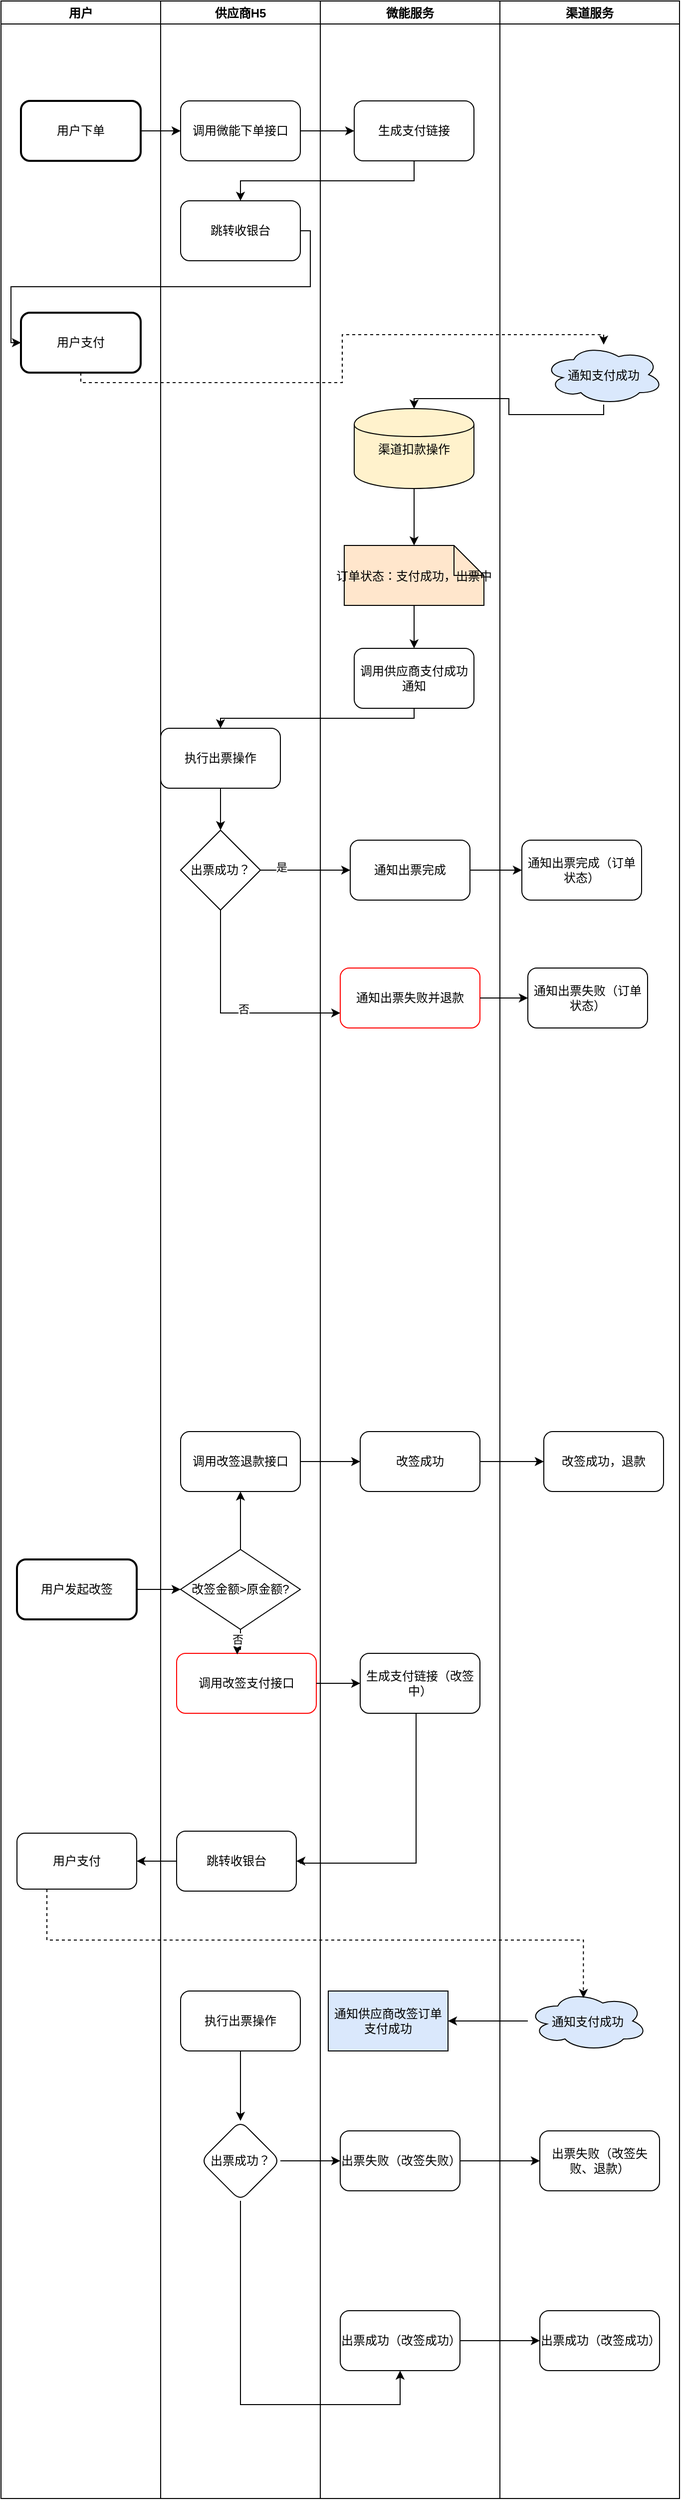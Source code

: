 <mxfile version="26.1.0">
  <diagram name="订单交互流程" id="X3QQzonAfKuEHhE_Va-f">
    <mxGraphModel dx="1038" dy="590" grid="1" gridSize="16" guides="1" tooltips="1" connect="1" arrows="1" fold="1" page="1" pageScale="1" pageWidth="827" pageHeight="1169" math="0" shadow="0">
      <root>
        <mxCell id="0" />
        <mxCell id="1" parent="0" />
        <mxCell id="J_SCniiIOk3CN0rLdy25-130" value="用户" style="swimlane;fontStyle=1;align=center;" vertex="1" parent="1">
          <mxGeometry y="40" width="160" height="2500" as="geometry" />
        </mxCell>
        <mxCell id="J_SCniiIOk3CN0rLdy25-131" value="用户下单" style="rounded=1;whiteSpace=wrap;strokeWidth=2;" vertex="1" parent="J_SCniiIOk3CN0rLdy25-130">
          <mxGeometry x="20" y="100" width="120" height="60" as="geometry" />
        </mxCell>
        <mxCell id="J_SCniiIOk3CN0rLdy25-132" value="用户支付" style="rounded=1;whiteSpace=wrap;strokeWidth=2;" vertex="1" parent="J_SCniiIOk3CN0rLdy25-130">
          <mxGeometry x="20" y="312" width="120" height="60" as="geometry" />
        </mxCell>
        <mxCell id="J_SCniiIOk3CN0rLdy25-133" value="用户发起改签" style="rounded=1;whiteSpace=wrap;strokeWidth=2;" vertex="1" parent="J_SCniiIOk3CN0rLdy25-130">
          <mxGeometry x="16" y="1560" width="120" height="60" as="geometry" />
        </mxCell>
        <mxCell id="J_SCniiIOk3CN0rLdy25-178" value="用户支付" style="rounded=1;whiteSpace=wrap;html=1;" vertex="1" parent="J_SCniiIOk3CN0rLdy25-130">
          <mxGeometry x="16" y="1834" width="120" height="56" as="geometry" />
        </mxCell>
        <mxCell id="J_SCniiIOk3CN0rLdy25-134" value="供应商H5" style="swimlane;fontStyle=1;align=center;" vertex="1" parent="1">
          <mxGeometry x="160" y="40" width="160" height="2500" as="geometry" />
        </mxCell>
        <mxCell id="J_SCniiIOk3CN0rLdy25-136" value="跳转收银台" style="rounded=1;whiteSpace=wrap;" vertex="1" parent="J_SCniiIOk3CN0rLdy25-134">
          <mxGeometry x="20" y="200" width="120" height="60" as="geometry" />
        </mxCell>
        <mxCell id="J_SCniiIOk3CN0rLdy25-142" value="调用改签退款接口" style="rounded=1;whiteSpace=wrap;" vertex="1" parent="J_SCniiIOk3CN0rLdy25-134">
          <mxGeometry x="20" y="1432" width="120" height="60" as="geometry" />
        </mxCell>
        <mxCell id="J_SCniiIOk3CN0rLdy25-143" value="调用改签支付接口" style="rounded=1;whiteSpace=wrap;strokeColor=#FF0000;" vertex="1" parent="J_SCniiIOk3CN0rLdy25-134">
          <mxGeometry x="16" y="1654" width="140" height="60" as="geometry" />
        </mxCell>
        <mxCell id="J_SCniiIOk3CN0rLdy25-135" value="调用微能下单接口" style="rounded=1;whiteSpace=wrap;" vertex="1" parent="J_SCniiIOk3CN0rLdy25-134">
          <mxGeometry x="20" y="100" width="120" height="60" as="geometry" />
        </mxCell>
        <mxCell id="J_SCniiIOk3CN0rLdy25-167" style="edgeStyle=orthogonalEdgeStyle;rounded=0;orthogonalLoop=1;jettySize=auto;html=1;entryX=0.5;entryY=1;entryDx=0;entryDy=0;" edge="1" parent="J_SCniiIOk3CN0rLdy25-134" source="J_SCniiIOk3CN0rLdy25-141" target="J_SCniiIOk3CN0rLdy25-142">
          <mxGeometry relative="1" as="geometry" />
        </mxCell>
        <mxCell id="J_SCniiIOk3CN0rLdy25-141" value="改签金额&gt;原金额?" style="rhombus;whiteSpace=wrap;" vertex="1" parent="J_SCniiIOk3CN0rLdy25-134">
          <mxGeometry x="20" y="1550" width="120" height="80" as="geometry" />
        </mxCell>
        <mxCell id="J_SCniiIOk3CN0rLdy25-165" style="edgeStyle=orthogonalEdgeStyle;rounded=0;orthogonalLoop=1;jettySize=auto;html=1;entryX=0.434;entryY=0.019;entryDx=0;entryDy=0;entryPerimeter=0;" edge="1" parent="J_SCniiIOk3CN0rLdy25-134" source="J_SCniiIOk3CN0rLdy25-141" target="J_SCniiIOk3CN0rLdy25-143">
          <mxGeometry relative="1" as="geometry" />
        </mxCell>
        <mxCell id="J_SCniiIOk3CN0rLdy25-166" value="否" style="edgeLabel;html=1;align=center;verticalAlign=middle;resizable=0;points=[];" vertex="1" connectable="0" parent="J_SCniiIOk3CN0rLdy25-165">
          <mxGeometry x="-0.331" y="-3" relative="1" as="geometry">
            <mxPoint as="offset" />
          </mxGeometry>
        </mxCell>
        <mxCell id="J_SCniiIOk3CN0rLdy25-173" value="跳转收银台" style="rounded=1;whiteSpace=wrap;html=1;" vertex="1" parent="J_SCniiIOk3CN0rLdy25-134">
          <mxGeometry x="16" y="1832" width="120" height="60" as="geometry" />
        </mxCell>
        <mxCell id="J_SCniiIOk3CN0rLdy25-137" value="执行出票操作" style="rounded=1;whiteSpace=wrap;" vertex="1" parent="J_SCniiIOk3CN0rLdy25-134">
          <mxGeometry y="728" width="120" height="60" as="geometry" />
        </mxCell>
        <mxCell id="J_SCniiIOk3CN0rLdy25-138" value="出票成功？" style="rhombus;whiteSpace=wrap;" vertex="1" parent="J_SCniiIOk3CN0rLdy25-134">
          <mxGeometry x="20" y="830" width="80" height="80" as="geometry" />
        </mxCell>
        <mxCell id="J_SCniiIOk3CN0rLdy25-160" style="edgeStyle=orthogonalEdgeStyle;rounded=0;exitX=0.5;exitY=1;entryX=0.5;entryY=0;" edge="1" parent="J_SCniiIOk3CN0rLdy25-134" source="J_SCniiIOk3CN0rLdy25-137" target="J_SCniiIOk3CN0rLdy25-138">
          <mxGeometry relative="1" as="geometry" />
        </mxCell>
        <mxCell id="J_SCniiIOk3CN0rLdy25-207" value="" style="edgeStyle=orthogonalEdgeStyle;rounded=0;orthogonalLoop=1;jettySize=auto;html=1;" edge="1" parent="J_SCniiIOk3CN0rLdy25-134" source="J_SCniiIOk3CN0rLdy25-205" target="J_SCniiIOk3CN0rLdy25-206">
          <mxGeometry relative="1" as="geometry" />
        </mxCell>
        <mxCell id="J_SCniiIOk3CN0rLdy25-205" value="执行出票操作" style="rounded=1;whiteSpace=wrap;html=1;" vertex="1" parent="J_SCniiIOk3CN0rLdy25-134">
          <mxGeometry x="20" y="1992" width="120" height="60" as="geometry" />
        </mxCell>
        <mxCell id="J_SCniiIOk3CN0rLdy25-206" value="出票成功？" style="rhombus;whiteSpace=wrap;html=1;rounded=1;" vertex="1" parent="J_SCniiIOk3CN0rLdy25-134">
          <mxGeometry x="40" y="2122" width="80" height="80" as="geometry" />
        </mxCell>
        <mxCell id="J_SCniiIOk3CN0rLdy25-144" value="微能服务" style="swimlane;fontStyle=1;align=center;" vertex="1" parent="1">
          <mxGeometry x="320" y="40" width="180" height="2500" as="geometry" />
        </mxCell>
        <mxCell id="J_SCniiIOk3CN0rLdy25-145" value="生成支付链接" style="rounded=1;whiteSpace=wrap;" vertex="1" parent="J_SCniiIOk3CN0rLdy25-144">
          <mxGeometry x="34" y="100" width="120" height="60" as="geometry" />
        </mxCell>
        <mxCell id="J_SCniiIOk3CN0rLdy25-146" value="渠道扣款操作" style="shape=cylinder;fillColor=#FFF2CC;" vertex="1" parent="J_SCniiIOk3CN0rLdy25-144">
          <mxGeometry x="34" y="408" width="120" height="80" as="geometry" />
        </mxCell>
        <mxCell id="J_SCniiIOk3CN0rLdy25-147" value="订单状态：支付成功，出票中" style="shape=note;fillColor=#FFE6CC;" vertex="1" parent="J_SCniiIOk3CN0rLdy25-144">
          <mxGeometry x="24" y="545" width="140" height="60" as="geometry" />
        </mxCell>
        <mxCell id="J_SCniiIOk3CN0rLdy25-148" value="调用供应商支付成功通知" style="rounded=1;whiteSpace=wrap;" vertex="1" parent="J_SCniiIOk3CN0rLdy25-144">
          <mxGeometry x="34" y="648" width="120" height="60" as="geometry" />
        </mxCell>
        <mxCell id="J_SCniiIOk3CN0rLdy25-140" value="通知出票失败并退款" style="rounded=1;whiteSpace=wrap;strokeColor=#FF0000;" vertex="1" parent="J_SCniiIOk3CN0rLdy25-144">
          <mxGeometry x="20" y="968" width="140" height="60" as="geometry" />
        </mxCell>
        <mxCell id="J_SCniiIOk3CN0rLdy25-139" value="通知出票完成" style="rounded=1;whiteSpace=wrap;" vertex="1" parent="J_SCniiIOk3CN0rLdy25-144">
          <mxGeometry x="30" y="840" width="120" height="60" as="geometry" />
        </mxCell>
        <mxCell id="J_SCniiIOk3CN0rLdy25-171" value="生成支付链接（改签中）" style="rounded=1;whiteSpace=wrap;html=1;" vertex="1" parent="J_SCniiIOk3CN0rLdy25-144">
          <mxGeometry x="40" y="1654" width="120" height="60" as="geometry" />
        </mxCell>
        <mxCell id="J_SCniiIOk3CN0rLdy25-203" value="通知供应商改签订单支付成功" style="whiteSpace=wrap;html=1;fillColor=#DAE8FC;" vertex="1" parent="J_SCniiIOk3CN0rLdy25-144">
          <mxGeometry x="8" y="1992" width="120" height="60" as="geometry" />
        </mxCell>
        <mxCell id="J_SCniiIOk3CN0rLdy25-208" value="出票失败（改签失败）" style="whiteSpace=wrap;html=1;rounded=1;" vertex="1" parent="J_SCniiIOk3CN0rLdy25-144">
          <mxGeometry x="20" y="2132" width="120" height="60" as="geometry" />
        </mxCell>
        <mxCell id="J_SCniiIOk3CN0rLdy25-212" value="出票成功（改签成功）" style="whiteSpace=wrap;html=1;rounded=1;" vertex="1" parent="J_SCniiIOk3CN0rLdy25-144">
          <mxGeometry x="20" y="2312" width="120" height="60" as="geometry" />
        </mxCell>
        <mxCell id="J_SCniiIOk3CN0rLdy25-216" value="改签成功" style="whiteSpace=wrap;html=1;rounded=1;" vertex="1" parent="J_SCniiIOk3CN0rLdy25-144">
          <mxGeometry x="40" y="1432" width="120" height="60" as="geometry" />
        </mxCell>
        <mxCell id="J_SCniiIOk3CN0rLdy25-149" value="渠道服务" style="swimlane;fontStyle=1;align=center;" vertex="1" parent="1">
          <mxGeometry x="500" y="40" width="180" height="2500" as="geometry" />
        </mxCell>
        <mxCell id="J_SCniiIOk3CN0rLdy25-150" value="通知支付成功" style="shape=cloud;fillColor=#DAE8FC;" vertex="1" parent="J_SCniiIOk3CN0rLdy25-149">
          <mxGeometry x="44" y="344" width="120" height="60" as="geometry" />
        </mxCell>
        <mxCell id="J_SCniiIOk3CN0rLdy25-185" value="通知出票完成（订单状态）" style="rounded=1;whiteSpace=wrap;html=1;" vertex="1" parent="J_SCniiIOk3CN0rLdy25-149">
          <mxGeometry x="22" y="840" width="120" height="60" as="geometry" />
        </mxCell>
        <mxCell id="J_SCniiIOk3CN0rLdy25-187" value="通知出票失败（订单状态）" style="rounded=1;whiteSpace=wrap;html=1;" vertex="1" parent="J_SCniiIOk3CN0rLdy25-149">
          <mxGeometry x="28" y="968" width="120" height="60" as="geometry" />
        </mxCell>
        <mxCell id="J_SCniiIOk3CN0rLdy25-190" value="通知支付成功" style="shape=cloud;fillColor=#DAE8FC;" vertex="1" parent="J_SCniiIOk3CN0rLdy25-149">
          <mxGeometry x="28" y="1992" width="120" height="60" as="geometry" />
        </mxCell>
        <mxCell id="J_SCniiIOk3CN0rLdy25-210" value="出票失败（改签失败、退款）" style="whiteSpace=wrap;html=1;rounded=1;" vertex="1" parent="J_SCniiIOk3CN0rLdy25-149">
          <mxGeometry x="40" y="2132" width="120" height="60" as="geometry" />
        </mxCell>
        <mxCell id="J_SCniiIOk3CN0rLdy25-214" value="出票成功（改签成功）" style="whiteSpace=wrap;html=1;rounded=1;" vertex="1" parent="J_SCniiIOk3CN0rLdy25-149">
          <mxGeometry x="40" y="2312" width="120" height="60" as="geometry" />
        </mxCell>
        <mxCell id="J_SCniiIOk3CN0rLdy25-218" value="改签成功，退款" style="whiteSpace=wrap;html=1;rounded=1;" vertex="1" parent="J_SCniiIOk3CN0rLdy25-149">
          <mxGeometry x="44" y="1432" width="120" height="60" as="geometry" />
        </mxCell>
        <mxCell id="J_SCniiIOk3CN0rLdy25-151" style="edgeStyle=orthogonalEdgeStyle;rounded=0;exitX=1;exitY=0.5;entryX=0;entryY=0.5;" edge="1" parent="1" source="J_SCniiIOk3CN0rLdy25-131" target="J_SCniiIOk3CN0rLdy25-135">
          <mxGeometry relative="1" as="geometry" />
        </mxCell>
        <mxCell id="J_SCniiIOk3CN0rLdy25-153" style="edgeStyle=orthogonalEdgeStyle;rounded=0;exitX=0.5;exitY=1;entryX=0.5;entryY=0;" edge="1" parent="1" source="J_SCniiIOk3CN0rLdy25-145" target="J_SCniiIOk3CN0rLdy25-136">
          <mxGeometry relative="1" as="geometry" />
        </mxCell>
        <mxCell id="J_SCniiIOk3CN0rLdy25-154" style="edgeStyle=orthogonalEdgeStyle;rounded=0;exitX=1;exitY=0.5;entryX=0;entryY=0.5;" edge="1" parent="1" source="J_SCniiIOk3CN0rLdy25-136" target="J_SCniiIOk3CN0rLdy25-132">
          <mxGeometry relative="1" as="geometry" />
        </mxCell>
        <mxCell id="J_SCniiIOk3CN0rLdy25-155" style="edgeStyle=orthogonalEdgeStyle;rounded=0;exitX=0.5;exitY=1;entryX=0.5;entryY=0;dashed=1;" edge="1" parent="1" source="J_SCniiIOk3CN0rLdy25-132" target="J_SCniiIOk3CN0rLdy25-150">
          <mxGeometry relative="1" as="geometry" />
        </mxCell>
        <mxCell id="J_SCniiIOk3CN0rLdy25-157" style="edgeStyle=orthogonalEdgeStyle;rounded=0;exitX=0.5;exitY=1;entryX=0.5;entryY=0;" edge="1" parent="1" source="J_SCniiIOk3CN0rLdy25-146" target="J_SCniiIOk3CN0rLdy25-147">
          <mxGeometry relative="1" as="geometry" />
        </mxCell>
        <mxCell id="J_SCniiIOk3CN0rLdy25-158" style="edgeStyle=orthogonalEdgeStyle;rounded=0;exitX=0.5;exitY=1;entryX=0.5;entryY=0;" edge="1" parent="1" source="J_SCniiIOk3CN0rLdy25-147" target="J_SCniiIOk3CN0rLdy25-148">
          <mxGeometry relative="1" as="geometry" />
        </mxCell>
        <mxCell id="J_SCniiIOk3CN0rLdy25-159" style="edgeStyle=orthogonalEdgeStyle;rounded=0;exitX=0.5;exitY=1;entryX=0.5;entryY=0;" edge="1" parent="1" source="J_SCniiIOk3CN0rLdy25-148" target="J_SCniiIOk3CN0rLdy25-137">
          <mxGeometry relative="1" as="geometry" />
        </mxCell>
        <mxCell id="J_SCniiIOk3CN0rLdy25-152" style="edgeStyle=orthogonalEdgeStyle;rounded=0;exitX=1;exitY=0.5;entryX=0;entryY=0.5;" edge="1" parent="1" source="J_SCniiIOk3CN0rLdy25-135" target="J_SCniiIOk3CN0rLdy25-145">
          <mxGeometry relative="1" as="geometry" />
        </mxCell>
        <mxCell id="J_SCniiIOk3CN0rLdy25-156" style="edgeStyle=orthogonalEdgeStyle;rounded=0;exitX=0.5;exitY=1;entryX=0.5;entryY=0;" edge="1" parent="1" source="J_SCniiIOk3CN0rLdy25-150" target="J_SCniiIOk3CN0rLdy25-146">
          <mxGeometry relative="1" as="geometry" />
        </mxCell>
        <mxCell id="J_SCniiIOk3CN0rLdy25-164" style="edgeStyle=orthogonalEdgeStyle;rounded=0;orthogonalLoop=1;jettySize=auto;html=1;entryX=0;entryY=0.5;entryDx=0;entryDy=0;" edge="1" parent="1" source="J_SCniiIOk3CN0rLdy25-133" target="J_SCniiIOk3CN0rLdy25-141">
          <mxGeometry relative="1" as="geometry" />
        </mxCell>
        <mxCell id="J_SCniiIOk3CN0rLdy25-172" style="edgeStyle=orthogonalEdgeStyle;rounded=0;orthogonalLoop=1;jettySize=auto;html=1;entryX=0;entryY=0.5;entryDx=0;entryDy=0;" edge="1" parent="1" source="J_SCniiIOk3CN0rLdy25-143" target="J_SCniiIOk3CN0rLdy25-171">
          <mxGeometry relative="1" as="geometry" />
        </mxCell>
        <mxCell id="J_SCniiIOk3CN0rLdy25-175" style="edgeStyle=orthogonalEdgeStyle;rounded=0;orthogonalLoop=1;jettySize=auto;html=1;entryX=1;entryY=0.5;entryDx=0;entryDy=0;" edge="1" parent="1" source="J_SCniiIOk3CN0rLdy25-171" target="J_SCniiIOk3CN0rLdy25-173">
          <mxGeometry relative="1" as="geometry">
            <Array as="points">
              <mxPoint x="416" y="1904" />
              <mxPoint x="300" y="1904" />
              <mxPoint x="300" y="1902" />
            </Array>
          </mxGeometry>
        </mxCell>
        <mxCell id="J_SCniiIOk3CN0rLdy25-180" style="edgeStyle=orthogonalEdgeStyle;rounded=0;orthogonalLoop=1;jettySize=auto;html=1;entryX=0;entryY=0.5;entryDx=0;entryDy=0;" edge="1" parent="1" source="J_SCniiIOk3CN0rLdy25-138" target="J_SCniiIOk3CN0rLdy25-139">
          <mxGeometry relative="1" as="geometry" />
        </mxCell>
        <mxCell id="J_SCniiIOk3CN0rLdy25-182" value="是" style="edgeLabel;html=1;align=center;verticalAlign=middle;resizable=0;points=[];" vertex="1" connectable="0" parent="J_SCniiIOk3CN0rLdy25-180">
          <mxGeometry x="-0.533" y="3" relative="1" as="geometry">
            <mxPoint as="offset" />
          </mxGeometry>
        </mxCell>
        <mxCell id="J_SCniiIOk3CN0rLdy25-181" style="edgeStyle=orthogonalEdgeStyle;rounded=0;orthogonalLoop=1;jettySize=auto;html=1;entryX=0;entryY=0.75;entryDx=0;entryDy=0;" edge="1" parent="1" source="J_SCniiIOk3CN0rLdy25-138" target="J_SCniiIOk3CN0rLdy25-140">
          <mxGeometry relative="1" as="geometry">
            <Array as="points">
              <mxPoint x="220" y="1053" />
            </Array>
          </mxGeometry>
        </mxCell>
        <mxCell id="J_SCniiIOk3CN0rLdy25-183" value="否" style="edgeLabel;html=1;align=center;verticalAlign=middle;resizable=0;points=[];" vertex="1" connectable="0" parent="J_SCniiIOk3CN0rLdy25-181">
          <mxGeometry x="0.132" y="4" relative="1" as="geometry">
            <mxPoint as="offset" />
          </mxGeometry>
        </mxCell>
        <mxCell id="J_SCniiIOk3CN0rLdy25-186" style="edgeStyle=orthogonalEdgeStyle;rounded=0;orthogonalLoop=1;jettySize=auto;html=1;entryX=0;entryY=0.5;entryDx=0;entryDy=0;" edge="1" parent="1" source="J_SCniiIOk3CN0rLdy25-139" target="J_SCniiIOk3CN0rLdy25-185">
          <mxGeometry relative="1" as="geometry" />
        </mxCell>
        <mxCell id="J_SCniiIOk3CN0rLdy25-188" style="edgeStyle=orthogonalEdgeStyle;rounded=0;orthogonalLoop=1;jettySize=auto;html=1;entryX=0;entryY=0.5;entryDx=0;entryDy=0;" edge="1" parent="1" source="J_SCniiIOk3CN0rLdy25-140" target="J_SCniiIOk3CN0rLdy25-187">
          <mxGeometry relative="1" as="geometry" />
        </mxCell>
        <mxCell id="J_SCniiIOk3CN0rLdy25-189" style="edgeStyle=orthogonalEdgeStyle;rounded=0;orthogonalLoop=1;jettySize=auto;html=1;" edge="1" parent="1" source="J_SCniiIOk3CN0rLdy25-173" target="J_SCniiIOk3CN0rLdy25-178">
          <mxGeometry relative="1" as="geometry" />
        </mxCell>
        <mxCell id="J_SCniiIOk3CN0rLdy25-200" style="edgeStyle=orthogonalEdgeStyle;rounded=0;exitX=0.25;exitY=1;entryX=0.464;entryY=0.117;dashed=1;exitDx=0;exitDy=0;entryDx=0;entryDy=0;entryPerimeter=0;" edge="1" parent="1" source="J_SCniiIOk3CN0rLdy25-178" target="J_SCniiIOk3CN0rLdy25-190">
          <mxGeometry relative="1" as="geometry">
            <mxPoint x="48.0" y="1951.998" as="sourcePoint" />
            <mxPoint x="564.44" y="2062.45" as="targetPoint" />
          </mxGeometry>
        </mxCell>
        <mxCell id="J_SCniiIOk3CN0rLdy25-204" value="" style="edgeStyle=orthogonalEdgeStyle;rounded=0;orthogonalLoop=1;jettySize=auto;html=1;" edge="1" parent="1" source="J_SCniiIOk3CN0rLdy25-190" target="J_SCniiIOk3CN0rLdy25-203">
          <mxGeometry relative="1" as="geometry" />
        </mxCell>
        <mxCell id="J_SCniiIOk3CN0rLdy25-209" value="" style="edgeStyle=orthogonalEdgeStyle;rounded=0;orthogonalLoop=1;jettySize=auto;html=1;" edge="1" parent="1" source="J_SCniiIOk3CN0rLdy25-206" target="J_SCniiIOk3CN0rLdy25-208">
          <mxGeometry relative="1" as="geometry" />
        </mxCell>
        <mxCell id="J_SCniiIOk3CN0rLdy25-211" value="" style="edgeStyle=orthogonalEdgeStyle;rounded=0;orthogonalLoop=1;jettySize=auto;html=1;" edge="1" parent="1" source="J_SCniiIOk3CN0rLdy25-208" target="J_SCniiIOk3CN0rLdy25-210">
          <mxGeometry relative="1" as="geometry" />
        </mxCell>
        <mxCell id="J_SCniiIOk3CN0rLdy25-213" value="" style="edgeStyle=orthogonalEdgeStyle;rounded=0;orthogonalLoop=1;jettySize=auto;html=1;" edge="1" parent="1" source="J_SCniiIOk3CN0rLdy25-206" target="J_SCniiIOk3CN0rLdy25-212">
          <mxGeometry relative="1" as="geometry">
            <Array as="points">
              <mxPoint x="240" y="2446" />
            </Array>
          </mxGeometry>
        </mxCell>
        <mxCell id="J_SCniiIOk3CN0rLdy25-215" value="" style="edgeStyle=orthogonalEdgeStyle;rounded=0;orthogonalLoop=1;jettySize=auto;html=1;" edge="1" parent="1" source="J_SCniiIOk3CN0rLdy25-212" target="J_SCniiIOk3CN0rLdy25-214">
          <mxGeometry relative="1" as="geometry" />
        </mxCell>
        <mxCell id="J_SCniiIOk3CN0rLdy25-217" value="" style="edgeStyle=orthogonalEdgeStyle;rounded=0;orthogonalLoop=1;jettySize=auto;html=1;" edge="1" parent="1" source="J_SCniiIOk3CN0rLdy25-142" target="J_SCniiIOk3CN0rLdy25-216">
          <mxGeometry relative="1" as="geometry" />
        </mxCell>
        <mxCell id="J_SCniiIOk3CN0rLdy25-219" value="" style="edgeStyle=orthogonalEdgeStyle;rounded=0;orthogonalLoop=1;jettySize=auto;html=1;" edge="1" parent="1" source="J_SCniiIOk3CN0rLdy25-216" target="J_SCniiIOk3CN0rLdy25-218">
          <mxGeometry relative="1" as="geometry" />
        </mxCell>
      </root>
    </mxGraphModel>
  </diagram>
</mxfile>
